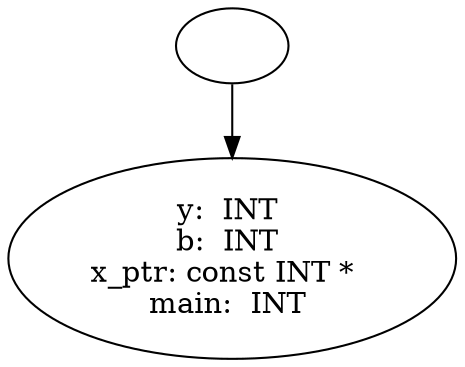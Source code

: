 digraph AST {
  "132340100131632" [label=""];
  "132340100131632" -> "132340100129232";
  "132340100129232" [label="y:  INT 
b:  INT 
x_ptr: const INT *  
main:  INT "];
}
